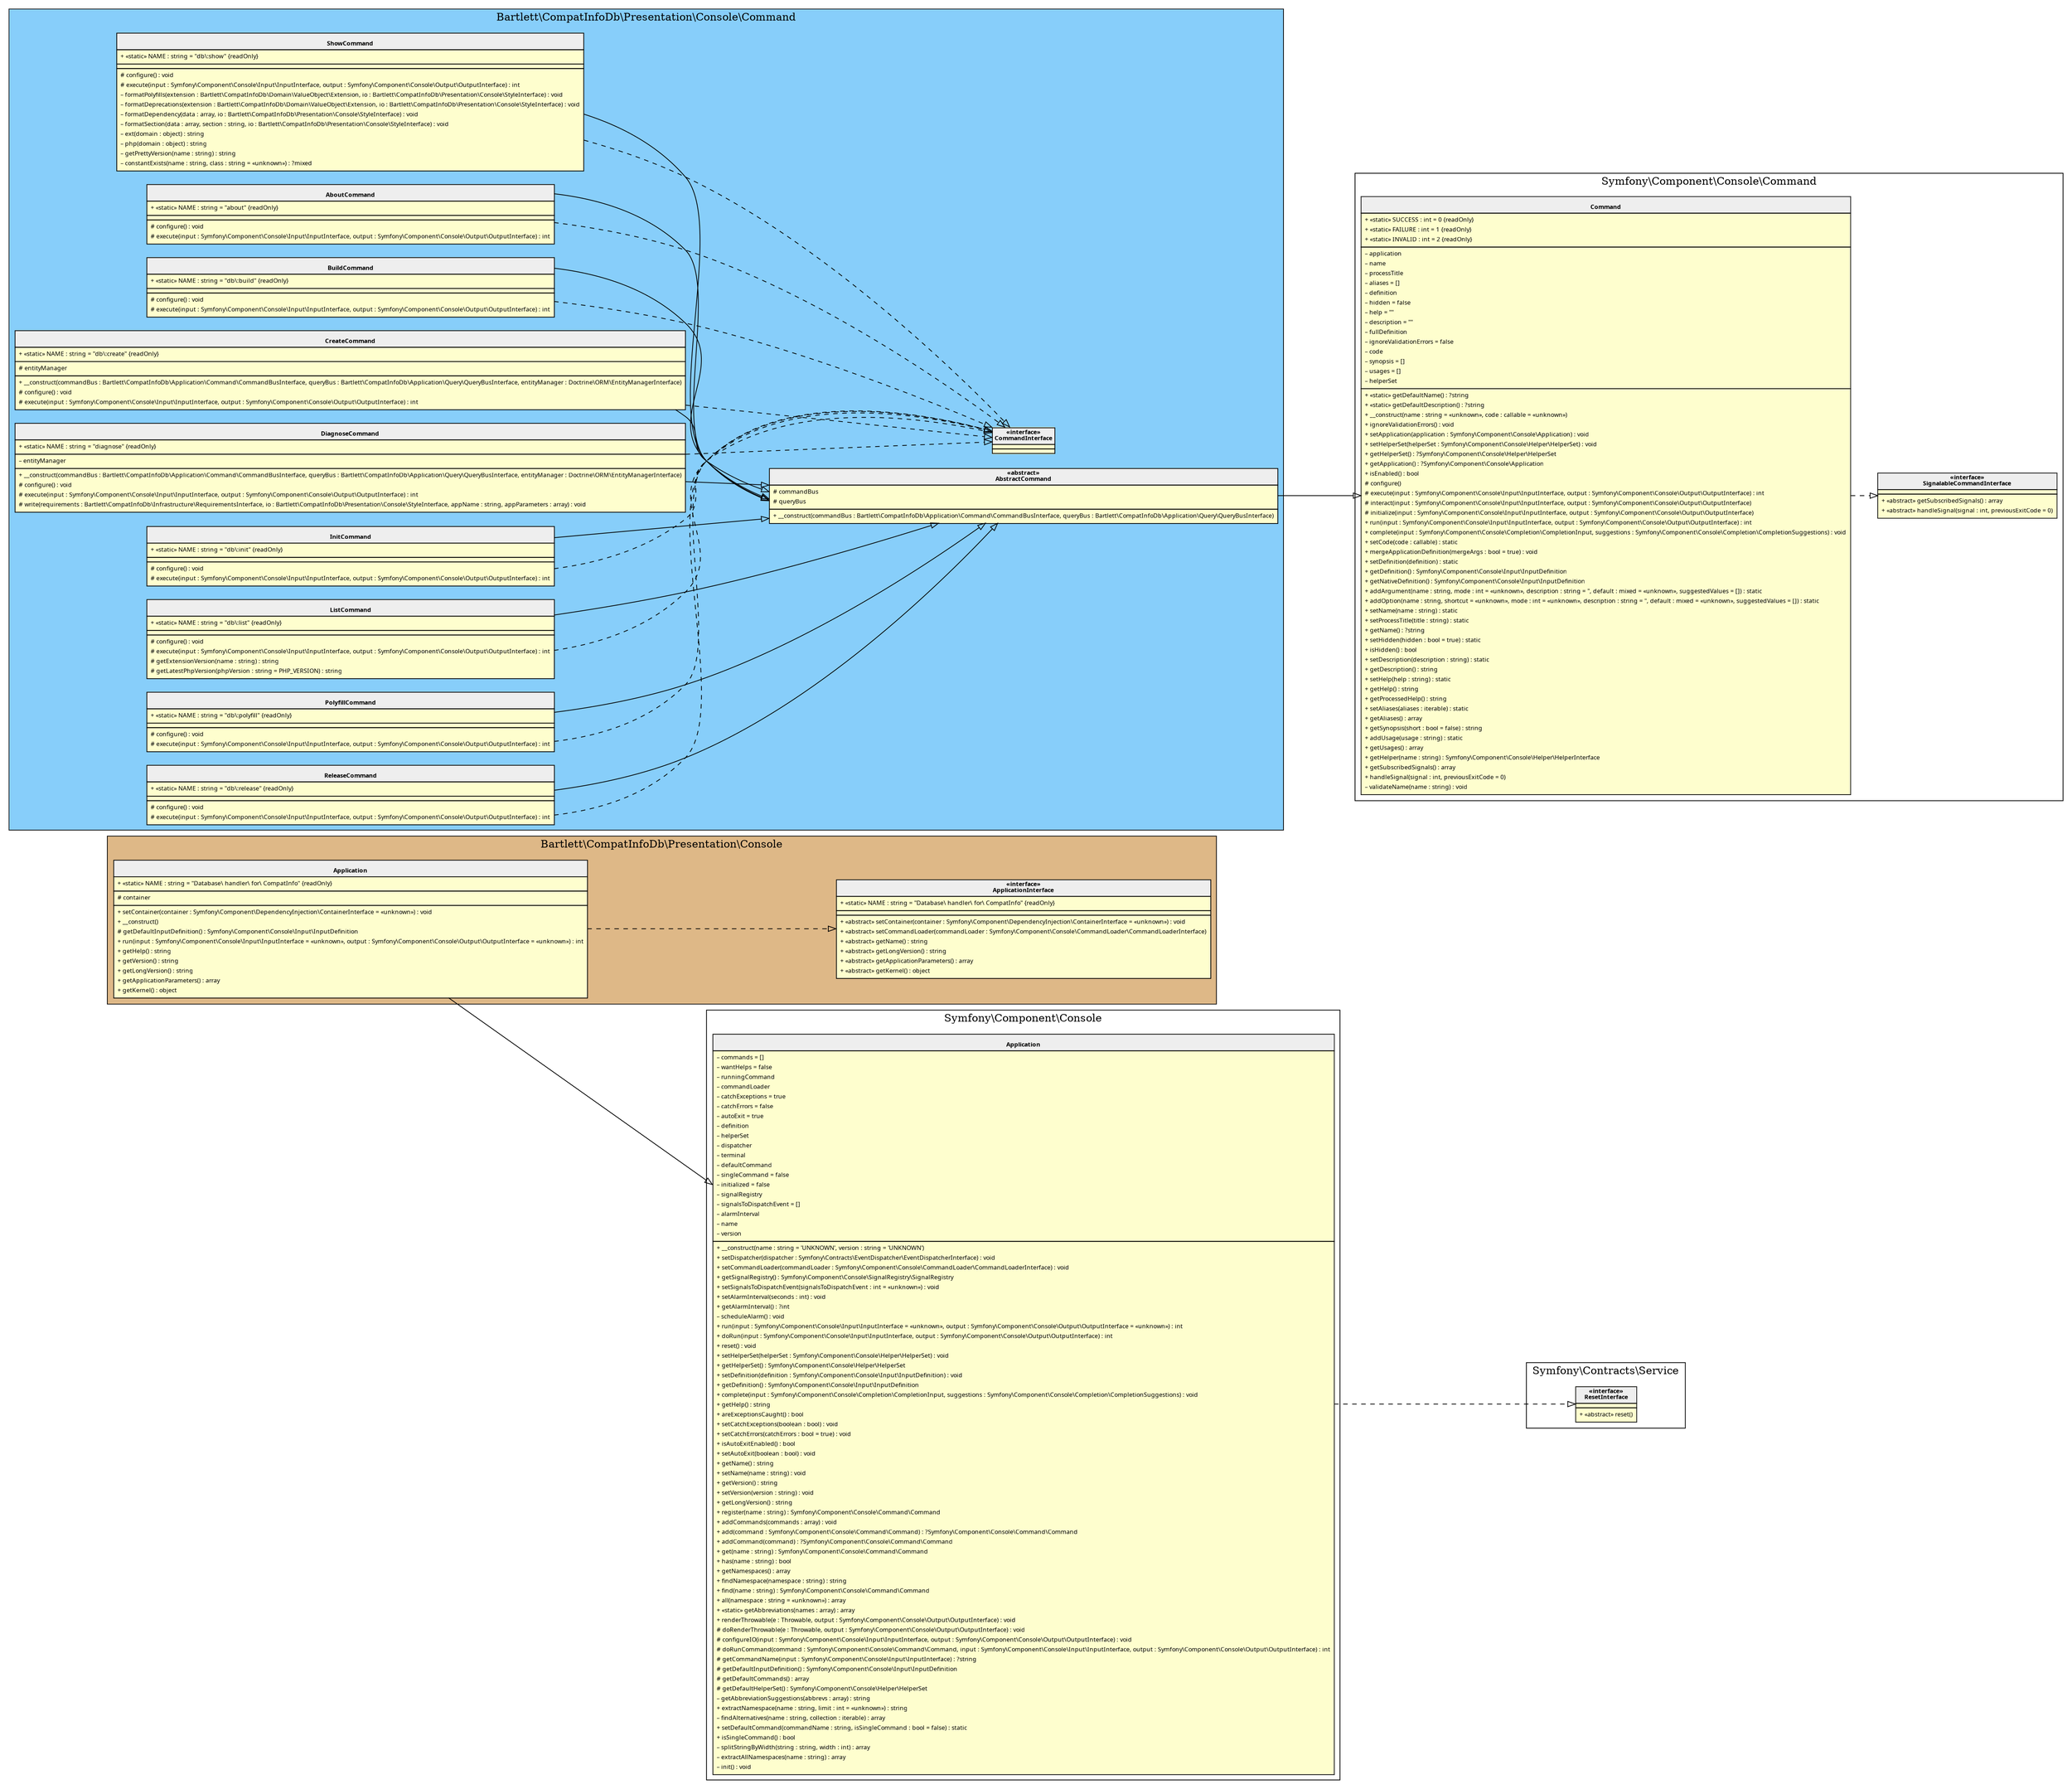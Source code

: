 digraph {
  graph [name="G" overlap="false" rankdir="LR" bgcolor="transparent"]
  node [fontname="Verdana" fontsize=8 shape="none" margin=0 fillcolor="#FEFECE" style="filled"]
  edge [fontname="Verdana" fontsize=8]
  subgraph cluster_0 {
    graph [bgcolor="BurlyWood"]
    label = "Bartlett\\CompatInfoDb\\Presentation\\Console"
    "Bartlett\\CompatInfoDb\\Presentation\\Console\\Application" [shape="none" label=<
<table cellspacing="0" border="0" cellborder="1">
    <tr><td bgcolor="#eeeeee"><b><br/>Application</b></td></tr>
    <tr><td><table border="0" cellspacing="0" cellpadding="2">
    <tr><td align="left">+ «static» NAME : string = "Database\ handler\ for\ CompatInfo" {readOnly}</td></tr>
</table></td></tr>
    <tr><td><table border="0" cellspacing="0" cellpadding="2">
    <tr><td align="left"># container</td></tr>
</table></td></tr>
    <tr><td><table border="0" cellspacing="0" cellpadding="2">
    <tr><td align="left">+ setContainer(container : Symfony\\Component\\DependencyInjection\\ContainerInterface = «unknown») : void</td></tr>
    <tr><td align="left">+ __construct()</td></tr>
    <tr><td align="left"># getDefaultInputDefinition() : Symfony\\Component\\Console\\Input\\InputDefinition</td></tr>
    <tr><td align="left">+ run(input : Symfony\\Component\\Console\\Input\\InputInterface = «unknown», output : Symfony\\Component\\Console\\Output\\OutputInterface = «unknown») : int</td></tr>
    <tr><td align="left">+ getHelp() : string</td></tr>
    <tr><td align="left">+ getVersion() : string</td></tr>
    <tr><td align="left">+ getLongVersion() : string</td></tr>
    <tr><td align="left">+ getApplicationParameters() : array</td></tr>
    <tr><td align="left">+ getKernel() : object</td></tr>
</table></td></tr>
</table>>]
    "Bartlett\\CompatInfoDb\\Presentation\\Console\\ApplicationInterface" [shape="none" label=<
<table cellspacing="0" border="0" cellborder="1">
    <tr><td bgcolor="#eeeeee"><b>«interface»<br/>ApplicationInterface</b></td></tr>
    <tr><td><table border="0" cellspacing="0" cellpadding="2">
    <tr><td align="left">+ «static» NAME : string = "Database\ handler\ for\ CompatInfo" {readOnly}</td></tr>
</table></td></tr>
    <tr><td></td></tr>
    <tr><td><table border="0" cellspacing="0" cellpadding="2">
    <tr><td align="left">+ «abstract» setContainer(container : Symfony\\Component\\DependencyInjection\\ContainerInterface = «unknown») : void</td></tr>
    <tr><td align="left">+ «abstract» setCommandLoader(commandLoader : Symfony\\Component\\Console\\CommandLoader\\CommandLoaderInterface)</td></tr>
    <tr><td align="left">+ «abstract» getName() : string</td></tr>
    <tr><td align="left">+ «abstract» getLongVersion() : string</td></tr>
    <tr><td align="left">+ «abstract» getApplicationParameters() : array</td></tr>
    <tr><td align="left">+ «abstract» getKernel() : object</td></tr>
</table></td></tr>
</table>>]
  }
  subgraph cluster_1 {
    label = "Symfony\\Component\\Console"
    "Symfony\\Component\\Console\\Application" [shape="none" label=<
<table cellspacing="0" border="0" cellborder="1">
    <tr><td bgcolor="#eeeeee"><b><br/>Application</b></td></tr>
    <tr><td><table border="0" cellspacing="0" cellpadding="2">
    <tr><td align="left">– commands = []</td></tr>
    <tr><td align="left">– wantHelps = false</td></tr>
    <tr><td align="left">– runningCommand</td></tr>
    <tr><td align="left">– commandLoader</td></tr>
    <tr><td align="left">– catchExceptions = true</td></tr>
    <tr><td align="left">– catchErrors = false</td></tr>
    <tr><td align="left">– autoExit = true</td></tr>
    <tr><td align="left">– definition</td></tr>
    <tr><td align="left">– helperSet</td></tr>
    <tr><td align="left">– dispatcher</td></tr>
    <tr><td align="left">– terminal</td></tr>
    <tr><td align="left">– defaultCommand</td></tr>
    <tr><td align="left">– singleCommand = false</td></tr>
    <tr><td align="left">– initialized = false</td></tr>
    <tr><td align="left">– signalRegistry</td></tr>
    <tr><td align="left">– signalsToDispatchEvent = []</td></tr>
    <tr><td align="left">– alarmInterval</td></tr>
    <tr><td align="left">– name</td></tr>
    <tr><td align="left">– version</td></tr>
</table></td></tr>
    <tr><td><table border="0" cellspacing="0" cellpadding="2">
    <tr><td align="left">+ __construct(name : string = 'UNKNOWN', version : string = 'UNKNOWN')</td></tr>
    <tr><td align="left">+ setDispatcher(dispatcher : Symfony\\Contracts\\EventDispatcher\\EventDispatcherInterface) : void</td></tr>
    <tr><td align="left">+ setCommandLoader(commandLoader : Symfony\\Component\\Console\\CommandLoader\\CommandLoaderInterface) : void</td></tr>
    <tr><td align="left">+ getSignalRegistry() : Symfony\\Component\\Console\\SignalRegistry\\SignalRegistry</td></tr>
    <tr><td align="left">+ setSignalsToDispatchEvent(signalsToDispatchEvent : int = «unknown») : void</td></tr>
    <tr><td align="left">+ setAlarmInterval(seconds : int) : void</td></tr>
    <tr><td align="left">+ getAlarmInterval() : ?int</td></tr>
    <tr><td align="left">– scheduleAlarm() : void</td></tr>
    <tr><td align="left">+ run(input : Symfony\\Component\\Console\\Input\\InputInterface = «unknown», output : Symfony\\Component\\Console\\Output\\OutputInterface = «unknown») : int</td></tr>
    <tr><td align="left">+ doRun(input : Symfony\\Component\\Console\\Input\\InputInterface, output : Symfony\\Component\\Console\\Output\\OutputInterface) : int</td></tr>
    <tr><td align="left">+ reset() : void</td></tr>
    <tr><td align="left">+ setHelperSet(helperSet : Symfony\\Component\\Console\\Helper\\HelperSet) : void</td></tr>
    <tr><td align="left">+ getHelperSet() : Symfony\\Component\\Console\\Helper\\HelperSet</td></tr>
    <tr><td align="left">+ setDefinition(definition : Symfony\\Component\\Console\\Input\\InputDefinition) : void</td></tr>
    <tr><td align="left">+ getDefinition() : Symfony\\Component\\Console\\Input\\InputDefinition</td></tr>
    <tr><td align="left">+ complete(input : Symfony\\Component\\Console\\Completion\\CompletionInput, suggestions : Symfony\\Component\\Console\\Completion\\CompletionSuggestions) : void</td></tr>
    <tr><td align="left">+ getHelp() : string</td></tr>
    <tr><td align="left">+ areExceptionsCaught() : bool</td></tr>
    <tr><td align="left">+ setCatchExceptions(boolean : bool) : void</td></tr>
    <tr><td align="left">+ setCatchErrors(catchErrors : bool = true) : void</td></tr>
    <tr><td align="left">+ isAutoExitEnabled() : bool</td></tr>
    <tr><td align="left">+ setAutoExit(boolean : bool) : void</td></tr>
    <tr><td align="left">+ getName() : string</td></tr>
    <tr><td align="left">+ setName(name : string) : void</td></tr>
    <tr><td align="left">+ getVersion() : string</td></tr>
    <tr><td align="left">+ setVersion(version : string) : void</td></tr>
    <tr><td align="left">+ getLongVersion() : string</td></tr>
    <tr><td align="left">+ register(name : string) : Symfony\\Component\\Console\\Command\\Command</td></tr>
    <tr><td align="left">+ addCommands(commands : array) : void</td></tr>
    <tr><td align="left">+ add(command : Symfony\\Component\\Console\\Command\\Command) : ?Symfony\\Component\\Console\\Command\\Command</td></tr>
    <tr><td align="left">+ addCommand(command) : ?Symfony\\Component\\Console\\Command\\Command</td></tr>
    <tr><td align="left">+ get(name : string) : Symfony\\Component\\Console\\Command\\Command</td></tr>
    <tr><td align="left">+ has(name : string) : bool</td></tr>
    <tr><td align="left">+ getNamespaces() : array</td></tr>
    <tr><td align="left">+ findNamespace(namespace : string) : string</td></tr>
    <tr><td align="left">+ find(name : string) : Symfony\\Component\\Console\\Command\\Command</td></tr>
    <tr><td align="left">+ all(namespace : string = «unknown») : array</td></tr>
    <tr><td align="left">+ «static» getAbbreviations(names : array) : array</td></tr>
    <tr><td align="left">+ renderThrowable(e : Throwable, output : Symfony\\Component\\Console\\Output\\OutputInterface) : void</td></tr>
    <tr><td align="left"># doRenderThrowable(e : Throwable, output : Symfony\\Component\\Console\\Output\\OutputInterface) : void</td></tr>
    <tr><td align="left"># configureIO(input : Symfony\\Component\\Console\\Input\\InputInterface, output : Symfony\\Component\\Console\\Output\\OutputInterface) : void</td></tr>
    <tr><td align="left"># doRunCommand(command : Symfony\\Component\\Console\\Command\\Command, input : Symfony\\Component\\Console\\Input\\InputInterface, output : Symfony\\Component\\Console\\Output\\OutputInterface) : int</td></tr>
    <tr><td align="left"># getCommandName(input : Symfony\\Component\\Console\\Input\\InputInterface) : ?string</td></tr>
    <tr><td align="left"># getDefaultInputDefinition() : Symfony\\Component\\Console\\Input\\InputDefinition</td></tr>
    <tr><td align="left"># getDefaultCommands() : array</td></tr>
    <tr><td align="left"># getDefaultHelperSet() : Symfony\\Component\\Console\\Helper\\HelperSet</td></tr>
    <tr><td align="left">– getAbbreviationSuggestions(abbrevs : array) : string</td></tr>
    <tr><td align="left">+ extractNamespace(name : string, limit : int = «unknown») : string</td></tr>
    <tr><td align="left">– findAlternatives(name : string, collection : iterable) : array</td></tr>
    <tr><td align="left">+ setDefaultCommand(commandName : string, isSingleCommand : bool = false) : static</td></tr>
    <tr><td align="left">+ isSingleCommand() : bool</td></tr>
    <tr><td align="left">– splitStringByWidth(string : string, width : int) : array</td></tr>
    <tr><td align="left">– extractAllNamespaces(name : string) : array</td></tr>
    <tr><td align="left">– init() : void</td></tr>
</table></td></tr>
</table>>]
  }
  subgraph cluster_2 {
    label = "Symfony\\Contracts\\Service"
    "Symfony\\Contracts\\Service\\ResetInterface" [shape="none" label=<
<table cellspacing="0" border="0" cellborder="1">
    <tr><td bgcolor="#eeeeee"><b>«interface»<br/>ResetInterface</b></td></tr>
    <tr><td></td></tr>
    <tr><td><table border="0" cellspacing="0" cellpadding="2">
    <tr><td align="left">+ «abstract» reset()</td></tr>
</table></td></tr>
</table>>]
  }
  subgraph cluster_3 {
    graph [bgcolor="LightSkyBlue"]
    label = "Bartlett\\CompatInfoDb\\Presentation\\Console\\Command"
    "Bartlett\\CompatInfoDb\\Presentation\\Console\\Command\\AboutCommand" [shape="none" label=<
<table cellspacing="0" border="0" cellborder="1">
    <tr><td bgcolor="#eeeeee"><b><br/>AboutCommand</b></td></tr>
    <tr><td><table border="0" cellspacing="0" cellpadding="2">
    <tr><td align="left">+ «static» NAME : string = "about" {readOnly}</td></tr>
</table></td></tr>
    <tr><td></td></tr>
    <tr><td><table border="0" cellspacing="0" cellpadding="2">
    <tr><td align="left"># configure() : void</td></tr>
    <tr><td align="left"># execute(input : Symfony\\Component\\Console\\Input\\InputInterface, output : Symfony\\Component\\Console\\Output\\OutputInterface) : int</td></tr>
</table></td></tr>
</table>>]
    "Bartlett\\CompatInfoDb\\Presentation\\Console\\Command\\AbstractCommand" [shape="none" label=<
<table cellspacing="0" border="0" cellborder="1">
    <tr><td bgcolor="#eeeeee"><b>«abstract»<br/>AbstractCommand</b></td></tr>
    <tr><td><table border="0" cellspacing="0" cellpadding="2">
    <tr><td align="left"># commandBus</td></tr>
    <tr><td align="left"># queryBus</td></tr>
</table></td></tr>
    <tr><td><table border="0" cellspacing="0" cellpadding="2">
    <tr><td align="left">+ __construct(commandBus : Bartlett\\CompatInfoDb\\Application\\Command\\CommandBusInterface, queryBus : Bartlett\\CompatInfoDb\\Application\\Query\\QueryBusInterface)</td></tr>
</table></td></tr>
</table>>]
    "Bartlett\\CompatInfoDb\\Presentation\\Console\\Command\\CommandInterface" [shape="none" label=<
<table cellspacing="0" border="0" cellborder="1">
    <tr><td bgcolor="#eeeeee"><b>«interface»<br/>CommandInterface</b></td></tr>
    <tr><td></td></tr>
    <tr><td></td></tr>
</table>>]
    "Bartlett\\CompatInfoDb\\Presentation\\Console\\Command\\BuildCommand" [shape="none" label=<
<table cellspacing="0" border="0" cellborder="1">
    <tr><td bgcolor="#eeeeee"><b><br/>BuildCommand</b></td></tr>
    <tr><td><table border="0" cellspacing="0" cellpadding="2">
    <tr><td align="left">+ «static» NAME : string = "db\:build" {readOnly}</td></tr>
</table></td></tr>
    <tr><td></td></tr>
    <tr><td><table border="0" cellspacing="0" cellpadding="2">
    <tr><td align="left"># configure() : void</td></tr>
    <tr><td align="left"># execute(input : Symfony\\Component\\Console\\Input\\InputInterface, output : Symfony\\Component\\Console\\Output\\OutputInterface) : int</td></tr>
</table></td></tr>
</table>>]
    "Bartlett\\CompatInfoDb\\Presentation\\Console\\Command\\CreateCommand" [shape="none" label=<
<table cellspacing="0" border="0" cellborder="1">
    <tr><td bgcolor="#eeeeee"><b><br/>CreateCommand</b></td></tr>
    <tr><td><table border="0" cellspacing="0" cellpadding="2">
    <tr><td align="left">+ «static» NAME : string = "db\:create" {readOnly}</td></tr>
</table></td></tr>
    <tr><td><table border="0" cellspacing="0" cellpadding="2">
    <tr><td align="left"># entityManager</td></tr>
</table></td></tr>
    <tr><td><table border="0" cellspacing="0" cellpadding="2">
    <tr><td align="left">+ __construct(commandBus : Bartlett\\CompatInfoDb\\Application\\Command\\CommandBusInterface, queryBus : Bartlett\\CompatInfoDb\\Application\\Query\\QueryBusInterface, entityManager : Doctrine\\ORM\\EntityManagerInterface)</td></tr>
    <tr><td align="left"># configure() : void</td></tr>
    <tr><td align="left"># execute(input : Symfony\\Component\\Console\\Input\\InputInterface, output : Symfony\\Component\\Console\\Output\\OutputInterface) : int</td></tr>
</table></td></tr>
</table>>]
    "Bartlett\\CompatInfoDb\\Presentation\\Console\\Command\\DiagnoseCommand" [shape="none" label=<
<table cellspacing="0" border="0" cellborder="1">
    <tr><td bgcolor="#eeeeee"><b><br/>DiagnoseCommand</b></td></tr>
    <tr><td><table border="0" cellspacing="0" cellpadding="2">
    <tr><td align="left">+ «static» NAME : string = "diagnose" {readOnly}</td></tr>
</table></td></tr>
    <tr><td><table border="0" cellspacing="0" cellpadding="2">
    <tr><td align="left">– entityManager</td></tr>
</table></td></tr>
    <tr><td><table border="0" cellspacing="0" cellpadding="2">
    <tr><td align="left">+ __construct(commandBus : Bartlett\\CompatInfoDb\\Application\\Command\\CommandBusInterface, queryBus : Bartlett\\CompatInfoDb\\Application\\Query\\QueryBusInterface, entityManager : Doctrine\\ORM\\EntityManagerInterface)</td></tr>
    <tr><td align="left"># configure() : void</td></tr>
    <tr><td align="left"># execute(input : Symfony\\Component\\Console\\Input\\InputInterface, output : Symfony\\Component\\Console\\Output\\OutputInterface) : int</td></tr>
    <tr><td align="left"># write(requirements : Bartlett\\CompatInfoDb\\Infrastructure\\RequirementsInterface, io : Bartlett\\CompatInfoDb\\Presentation\\Console\\StyleInterface, appName : string, appParameters : array) : void</td></tr>
</table></td></tr>
</table>>]
    "Bartlett\\CompatInfoDb\\Presentation\\Console\\Command\\InitCommand" [shape="none" label=<
<table cellspacing="0" border="0" cellborder="1">
    <tr><td bgcolor="#eeeeee"><b><br/>InitCommand</b></td></tr>
    <tr><td><table border="0" cellspacing="0" cellpadding="2">
    <tr><td align="left">+ «static» NAME : string = "db\:init" {readOnly}</td></tr>
</table></td></tr>
    <tr><td></td></tr>
    <tr><td><table border="0" cellspacing="0" cellpadding="2">
    <tr><td align="left"># configure() : void</td></tr>
    <tr><td align="left"># execute(input : Symfony\\Component\\Console\\Input\\InputInterface, output : Symfony\\Component\\Console\\Output\\OutputInterface) : int</td></tr>
</table></td></tr>
</table>>]
    "Bartlett\\CompatInfoDb\\Presentation\\Console\\Command\\ListCommand" [shape="none" label=<
<table cellspacing="0" border="0" cellborder="1">
    <tr><td bgcolor="#eeeeee"><b><br/>ListCommand</b></td></tr>
    <tr><td><table border="0" cellspacing="0" cellpadding="2">
    <tr><td align="left">+ «static» NAME : string = "db\:list" {readOnly}</td></tr>
</table></td></tr>
    <tr><td></td></tr>
    <tr><td><table border="0" cellspacing="0" cellpadding="2">
    <tr><td align="left"># configure() : void</td></tr>
    <tr><td align="left"># execute(input : Symfony\\Component\\Console\\Input\\InputInterface, output : Symfony\\Component\\Console\\Output\\OutputInterface) : int</td></tr>
    <tr><td align="left"># getExtensionVersion(name : string) : string</td></tr>
    <tr><td align="left"># getLatestPhpVersion(phpVersion : string = PHP_VERSION) : string</td></tr>
</table></td></tr>
</table>>]
    "Bartlett\\CompatInfoDb\\Presentation\\Console\\Command\\PolyfillCommand" [shape="none" label=<
<table cellspacing="0" border="0" cellborder="1">
    <tr><td bgcolor="#eeeeee"><b><br/>PolyfillCommand</b></td></tr>
    <tr><td><table border="0" cellspacing="0" cellpadding="2">
    <tr><td align="left">+ «static» NAME : string = "db\:polyfill" {readOnly}</td></tr>
</table></td></tr>
    <tr><td></td></tr>
    <tr><td><table border="0" cellspacing="0" cellpadding="2">
    <tr><td align="left"># configure() : void</td></tr>
    <tr><td align="left"># execute(input : Symfony\\Component\\Console\\Input\\InputInterface, output : Symfony\\Component\\Console\\Output\\OutputInterface) : int</td></tr>
</table></td></tr>
</table>>]
    "Bartlett\\CompatInfoDb\\Presentation\\Console\\Command\\ReleaseCommand" [shape="none" label=<
<table cellspacing="0" border="0" cellborder="1">
    <tr><td bgcolor="#eeeeee"><b><br/>ReleaseCommand</b></td></tr>
    <tr><td><table border="0" cellspacing="0" cellpadding="2">
    <tr><td align="left">+ «static» NAME : string = "db\:release" {readOnly}</td></tr>
</table></td></tr>
    <tr><td></td></tr>
    <tr><td><table border="0" cellspacing="0" cellpadding="2">
    <tr><td align="left"># configure() : void</td></tr>
    <tr><td align="left"># execute(input : Symfony\\Component\\Console\\Input\\InputInterface, output : Symfony\\Component\\Console\\Output\\OutputInterface) : int</td></tr>
</table></td></tr>
</table>>]
    "Bartlett\\CompatInfoDb\\Presentation\\Console\\Command\\ShowCommand" [shape="none" label=<
<table cellspacing="0" border="0" cellborder="1">
    <tr><td bgcolor="#eeeeee"><b><br/>ShowCommand</b></td></tr>
    <tr><td><table border="0" cellspacing="0" cellpadding="2">
    <tr><td align="left">+ «static» NAME : string = "db\:show" {readOnly}</td></tr>
</table></td></tr>
    <tr><td></td></tr>
    <tr><td><table border="0" cellspacing="0" cellpadding="2">
    <tr><td align="left"># configure() : void</td></tr>
    <tr><td align="left"># execute(input : Symfony\\Component\\Console\\Input\\InputInterface, output : Symfony\\Component\\Console\\Output\\OutputInterface) : int</td></tr>
    <tr><td align="left">– formatPolyfills(extension : Bartlett\\CompatInfoDb\\Domain\\ValueObject\\Extension, io : Bartlett\\CompatInfoDb\\Presentation\\Console\\StyleInterface) : void</td></tr>
    <tr><td align="left">– formatDeprecations(extension : Bartlett\\CompatInfoDb\\Domain\\ValueObject\\Extension, io : Bartlett\\CompatInfoDb\\Presentation\\Console\\StyleInterface) : void</td></tr>
    <tr><td align="left">– formatDependency(data : array, io : Bartlett\\CompatInfoDb\\Presentation\\Console\\StyleInterface) : void</td></tr>
    <tr><td align="left">– formatSection(data : array, section : string, io : Bartlett\\CompatInfoDb\\Presentation\\Console\\StyleInterface) : void</td></tr>
    <tr><td align="left">– ext(domain : object) : string</td></tr>
    <tr><td align="left">– php(domain : object) : string</td></tr>
    <tr><td align="left">– getPrettyVersion(name : string) : string</td></tr>
    <tr><td align="left">– constantExists(name : string, class : string = «unknown») : ?mixed</td></tr>
</table></td></tr>
</table>>]
  }
  subgraph cluster_4 {
    label = "Symfony\\Component\\Console\\Command"
    "Symfony\\Component\\Console\\Command\\Command" [shape="none" label=<
<table cellspacing="0" border="0" cellborder="1">
    <tr><td bgcolor="#eeeeee"><b><br/>Command</b></td></tr>
    <tr><td><table border="0" cellspacing="0" cellpadding="2">
    <tr><td align="left">+ «static» SUCCESS : int = 0 {readOnly}</td></tr>
    <tr><td align="left">+ «static» FAILURE : int = 1 {readOnly}</td></tr>
    <tr><td align="left">+ «static» INVALID : int = 2 {readOnly}</td></tr>
</table></td></tr>
    <tr><td><table border="0" cellspacing="0" cellpadding="2">
    <tr><td align="left">– application</td></tr>
    <tr><td align="left">– name</td></tr>
    <tr><td align="left">– processTitle</td></tr>
    <tr><td align="left">– aliases = []</td></tr>
    <tr><td align="left">– definition</td></tr>
    <tr><td align="left">– hidden = false</td></tr>
    <tr><td align="left">– help = ""</td></tr>
    <tr><td align="left">– description = ""</td></tr>
    <tr><td align="left">– fullDefinition</td></tr>
    <tr><td align="left">– ignoreValidationErrors = false</td></tr>
    <tr><td align="left">– code</td></tr>
    <tr><td align="left">– synopsis = []</td></tr>
    <tr><td align="left">– usages = []</td></tr>
    <tr><td align="left">– helperSet</td></tr>
</table></td></tr>
    <tr><td><table border="0" cellspacing="0" cellpadding="2">
    <tr><td align="left">+ «static» getDefaultName() : ?string</td></tr>
    <tr><td align="left">+ «static» getDefaultDescription() : ?string</td></tr>
    <tr><td align="left">+ __construct(name : string = «unknown», code : callable = «unknown»)</td></tr>
    <tr><td align="left">+ ignoreValidationErrors() : void</td></tr>
    <tr><td align="left">+ setApplication(application : Symfony\\Component\\Console\\Application) : void</td></tr>
    <tr><td align="left">+ setHelperSet(helperSet : Symfony\\Component\\Console\\Helper\\HelperSet) : void</td></tr>
    <tr><td align="left">+ getHelperSet() : ?Symfony\\Component\\Console\\Helper\\HelperSet</td></tr>
    <tr><td align="left">+ getApplication() : ?Symfony\\Component\\Console\\Application</td></tr>
    <tr><td align="left">+ isEnabled() : bool</td></tr>
    <tr><td align="left"># configure()</td></tr>
    <tr><td align="left"># execute(input : Symfony\\Component\\Console\\Input\\InputInterface, output : Symfony\\Component\\Console\\Output\\OutputInterface) : int</td></tr>
    <tr><td align="left"># interact(input : Symfony\\Component\\Console\\Input\\InputInterface, output : Symfony\\Component\\Console\\Output\\OutputInterface)</td></tr>
    <tr><td align="left"># initialize(input : Symfony\\Component\\Console\\Input\\InputInterface, output : Symfony\\Component\\Console\\Output\\OutputInterface)</td></tr>
    <tr><td align="left">+ run(input : Symfony\\Component\\Console\\Input\\InputInterface, output : Symfony\\Component\\Console\\Output\\OutputInterface) : int</td></tr>
    <tr><td align="left">+ complete(input : Symfony\\Component\\Console\\Completion\\CompletionInput, suggestions : Symfony\\Component\\Console\\Completion\\CompletionSuggestions) : void</td></tr>
    <tr><td align="left">+ setCode(code : callable) : static</td></tr>
    <tr><td align="left">+ mergeApplicationDefinition(mergeArgs : bool = true) : void</td></tr>
    <tr><td align="left">+ setDefinition(definition) : static</td></tr>
    <tr><td align="left">+ getDefinition() : Symfony\\Component\\Console\\Input\\InputDefinition</td></tr>
    <tr><td align="left">+ getNativeDefinition() : Symfony\\Component\\Console\\Input\\InputDefinition</td></tr>
    <tr><td align="left">+ addArgument(name : string, mode : int = «unknown», description : string = '', default : mixed = «unknown», suggestedValues = []) : static</td></tr>
    <tr><td align="left">+ addOption(name : string, shortcut = «unknown», mode : int = «unknown», description : string = '', default : mixed = «unknown», suggestedValues = []) : static</td></tr>
    <tr><td align="left">+ setName(name : string) : static</td></tr>
    <tr><td align="left">+ setProcessTitle(title : string) : static</td></tr>
    <tr><td align="left">+ getName() : ?string</td></tr>
    <tr><td align="left">+ setHidden(hidden : bool = true) : static</td></tr>
    <tr><td align="left">+ isHidden() : bool</td></tr>
    <tr><td align="left">+ setDescription(description : string) : static</td></tr>
    <tr><td align="left">+ getDescription() : string</td></tr>
    <tr><td align="left">+ setHelp(help : string) : static</td></tr>
    <tr><td align="left">+ getHelp() : string</td></tr>
    <tr><td align="left">+ getProcessedHelp() : string</td></tr>
    <tr><td align="left">+ setAliases(aliases : iterable) : static</td></tr>
    <tr><td align="left">+ getAliases() : array</td></tr>
    <tr><td align="left">+ getSynopsis(short : bool = false) : string</td></tr>
    <tr><td align="left">+ addUsage(usage : string) : static</td></tr>
    <tr><td align="left">+ getUsages() : array</td></tr>
    <tr><td align="left">+ getHelper(name : string) : Symfony\\Component\\Console\\Helper\\HelperInterface</td></tr>
    <tr><td align="left">+ getSubscribedSignals() : array</td></tr>
    <tr><td align="left">+ handleSignal(signal : int, previousExitCode = 0)</td></tr>
    <tr><td align="left">– validateName(name : string) : void</td></tr>
</table></td></tr>
</table>>]
    "Symfony\\Component\\Console\\Command\\SignalableCommandInterface" [shape="none" label=<
<table cellspacing="0" border="0" cellborder="1">
    <tr><td bgcolor="#eeeeee"><b>«interface»<br/>SignalableCommandInterface</b></td></tr>
    <tr><td></td></tr>
    <tr><td><table border="0" cellspacing="0" cellpadding="2">
    <tr><td align="left">+ «abstract» getSubscribedSignals() : array</td></tr>
    <tr><td align="left">+ «abstract» handleSignal(signal : int, previousExitCode = 0)</td></tr>
</table></td></tr>
</table>>]
  }
  "Symfony\\Component\\Console\\Application" -> "Symfony\\Contracts\\Service\\ResetInterface" [arrowhead="empty" style="dashed"]
  "Bartlett\\CompatInfoDb\\Presentation\\Console\\Application" -> "Symfony\\Component\\Console\\Application" [arrowhead="empty" style="filled"]
  "Bartlett\\CompatInfoDb\\Presentation\\Console\\Application" -> "Bartlett\\CompatInfoDb\\Presentation\\Console\\ApplicationInterface" [arrowhead="empty" style="dashed"]
  "Symfony\\Component\\Console\\Command\\Command" -> "Symfony\\Component\\Console\\Command\\SignalableCommandInterface" [arrowhead="empty" style="dashed"]
  "Bartlett\\CompatInfoDb\\Presentation\\Console\\Command\\AbstractCommand" -> "Symfony\\Component\\Console\\Command\\Command" [arrowhead="empty" style="filled"]
  "Bartlett\\CompatInfoDb\\Presentation\\Console\\Command\\AboutCommand" -> "Bartlett\\CompatInfoDb\\Presentation\\Console\\Command\\AbstractCommand" [arrowhead="empty" style="filled"]
  "Bartlett\\CompatInfoDb\\Presentation\\Console\\Command\\AboutCommand" -> "Bartlett\\CompatInfoDb\\Presentation\\Console\\Command\\CommandInterface" [arrowhead="empty" style="dashed"]
  "Bartlett\\CompatInfoDb\\Presentation\\Console\\Command\\BuildCommand" -> "Bartlett\\CompatInfoDb\\Presentation\\Console\\Command\\AbstractCommand" [arrowhead="empty" style="filled"]
  "Bartlett\\CompatInfoDb\\Presentation\\Console\\Command\\BuildCommand" -> "Bartlett\\CompatInfoDb\\Presentation\\Console\\Command\\CommandInterface" [arrowhead="empty" style="dashed"]
  "Bartlett\\CompatInfoDb\\Presentation\\Console\\Command\\CreateCommand" -> "Bartlett\\CompatInfoDb\\Presentation\\Console\\Command\\AbstractCommand" [arrowhead="empty" style="filled"]
  "Bartlett\\CompatInfoDb\\Presentation\\Console\\Command\\CreateCommand" -> "Bartlett\\CompatInfoDb\\Presentation\\Console\\Command\\CommandInterface" [arrowhead="empty" style="dashed"]
  "Bartlett\\CompatInfoDb\\Presentation\\Console\\Command\\DiagnoseCommand" -> "Bartlett\\CompatInfoDb\\Presentation\\Console\\Command\\AbstractCommand" [arrowhead="empty" style="filled"]
  "Bartlett\\CompatInfoDb\\Presentation\\Console\\Command\\DiagnoseCommand" -> "Bartlett\\CompatInfoDb\\Presentation\\Console\\Command\\CommandInterface" [arrowhead="empty" style="dashed"]
  "Bartlett\\CompatInfoDb\\Presentation\\Console\\Command\\InitCommand" -> "Bartlett\\CompatInfoDb\\Presentation\\Console\\Command\\AbstractCommand" [arrowhead="empty" style="filled"]
  "Bartlett\\CompatInfoDb\\Presentation\\Console\\Command\\InitCommand" -> "Bartlett\\CompatInfoDb\\Presentation\\Console\\Command\\CommandInterface" [arrowhead="empty" style="dashed"]
  "Bartlett\\CompatInfoDb\\Presentation\\Console\\Command\\ListCommand" -> "Bartlett\\CompatInfoDb\\Presentation\\Console\\Command\\AbstractCommand" [arrowhead="empty" style="filled"]
  "Bartlett\\CompatInfoDb\\Presentation\\Console\\Command\\ListCommand" -> "Bartlett\\CompatInfoDb\\Presentation\\Console\\Command\\CommandInterface" [arrowhead="empty" style="dashed"]
  "Bartlett\\CompatInfoDb\\Presentation\\Console\\Command\\PolyfillCommand" -> "Bartlett\\CompatInfoDb\\Presentation\\Console\\Command\\AbstractCommand" [arrowhead="empty" style="filled"]
  "Bartlett\\CompatInfoDb\\Presentation\\Console\\Command\\PolyfillCommand" -> "Bartlett\\CompatInfoDb\\Presentation\\Console\\Command\\CommandInterface" [arrowhead="empty" style="dashed"]
  "Bartlett\\CompatInfoDb\\Presentation\\Console\\Command\\ReleaseCommand" -> "Bartlett\\CompatInfoDb\\Presentation\\Console\\Command\\AbstractCommand" [arrowhead="empty" style="filled"]
  "Bartlett\\CompatInfoDb\\Presentation\\Console\\Command\\ReleaseCommand" -> "Bartlett\\CompatInfoDb\\Presentation\\Console\\Command\\CommandInterface" [arrowhead="empty" style="dashed"]
  "Bartlett\\CompatInfoDb\\Presentation\\Console\\Command\\ShowCommand" -> "Bartlett\\CompatInfoDb\\Presentation\\Console\\Command\\AbstractCommand" [arrowhead="empty" style="filled"]
  "Bartlett\\CompatInfoDb\\Presentation\\Console\\Command\\ShowCommand" -> "Bartlett\\CompatInfoDb\\Presentation\\Console\\Command\\CommandInterface" [arrowhead="empty" style="dashed"]
}
